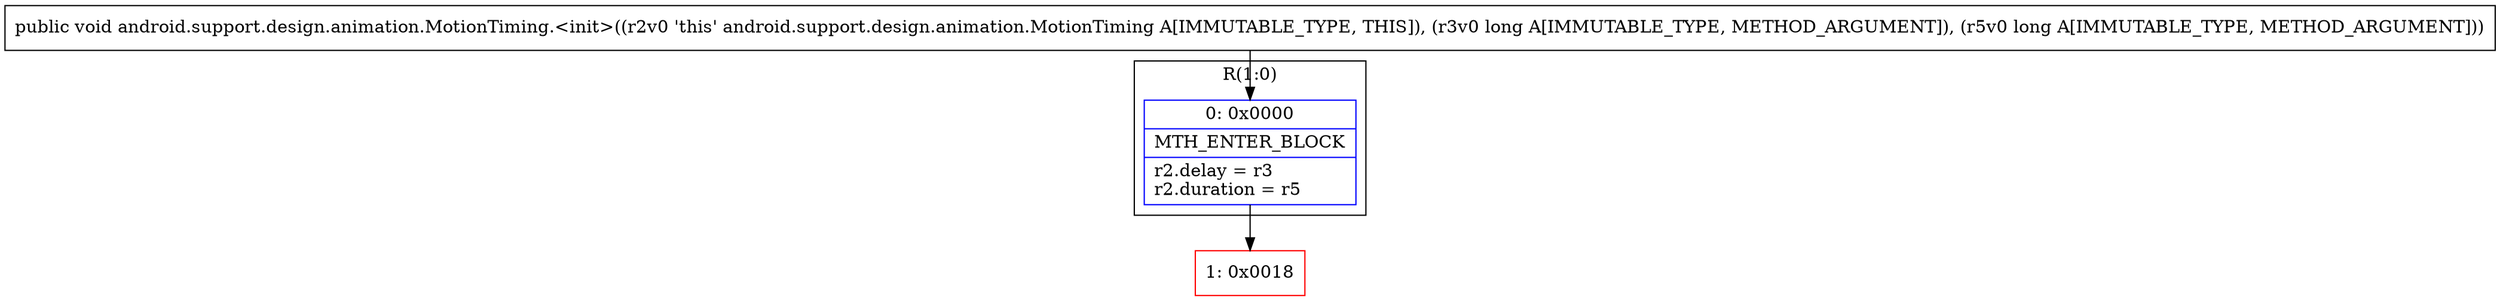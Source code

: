 digraph "CFG forandroid.support.design.animation.MotionTiming.\<init\>(JJ)V" {
subgraph cluster_Region_1477493182 {
label = "R(1:0)";
node [shape=record,color=blue];
Node_0 [shape=record,label="{0\:\ 0x0000|MTH_ENTER_BLOCK\l|r2.delay = r3\lr2.duration = r5\l}"];
}
Node_1 [shape=record,color=red,label="{1\:\ 0x0018}"];
MethodNode[shape=record,label="{public void android.support.design.animation.MotionTiming.\<init\>((r2v0 'this' android.support.design.animation.MotionTiming A[IMMUTABLE_TYPE, THIS]), (r3v0 long A[IMMUTABLE_TYPE, METHOD_ARGUMENT]), (r5v0 long A[IMMUTABLE_TYPE, METHOD_ARGUMENT])) }"];
MethodNode -> Node_0;
Node_0 -> Node_1;
}

